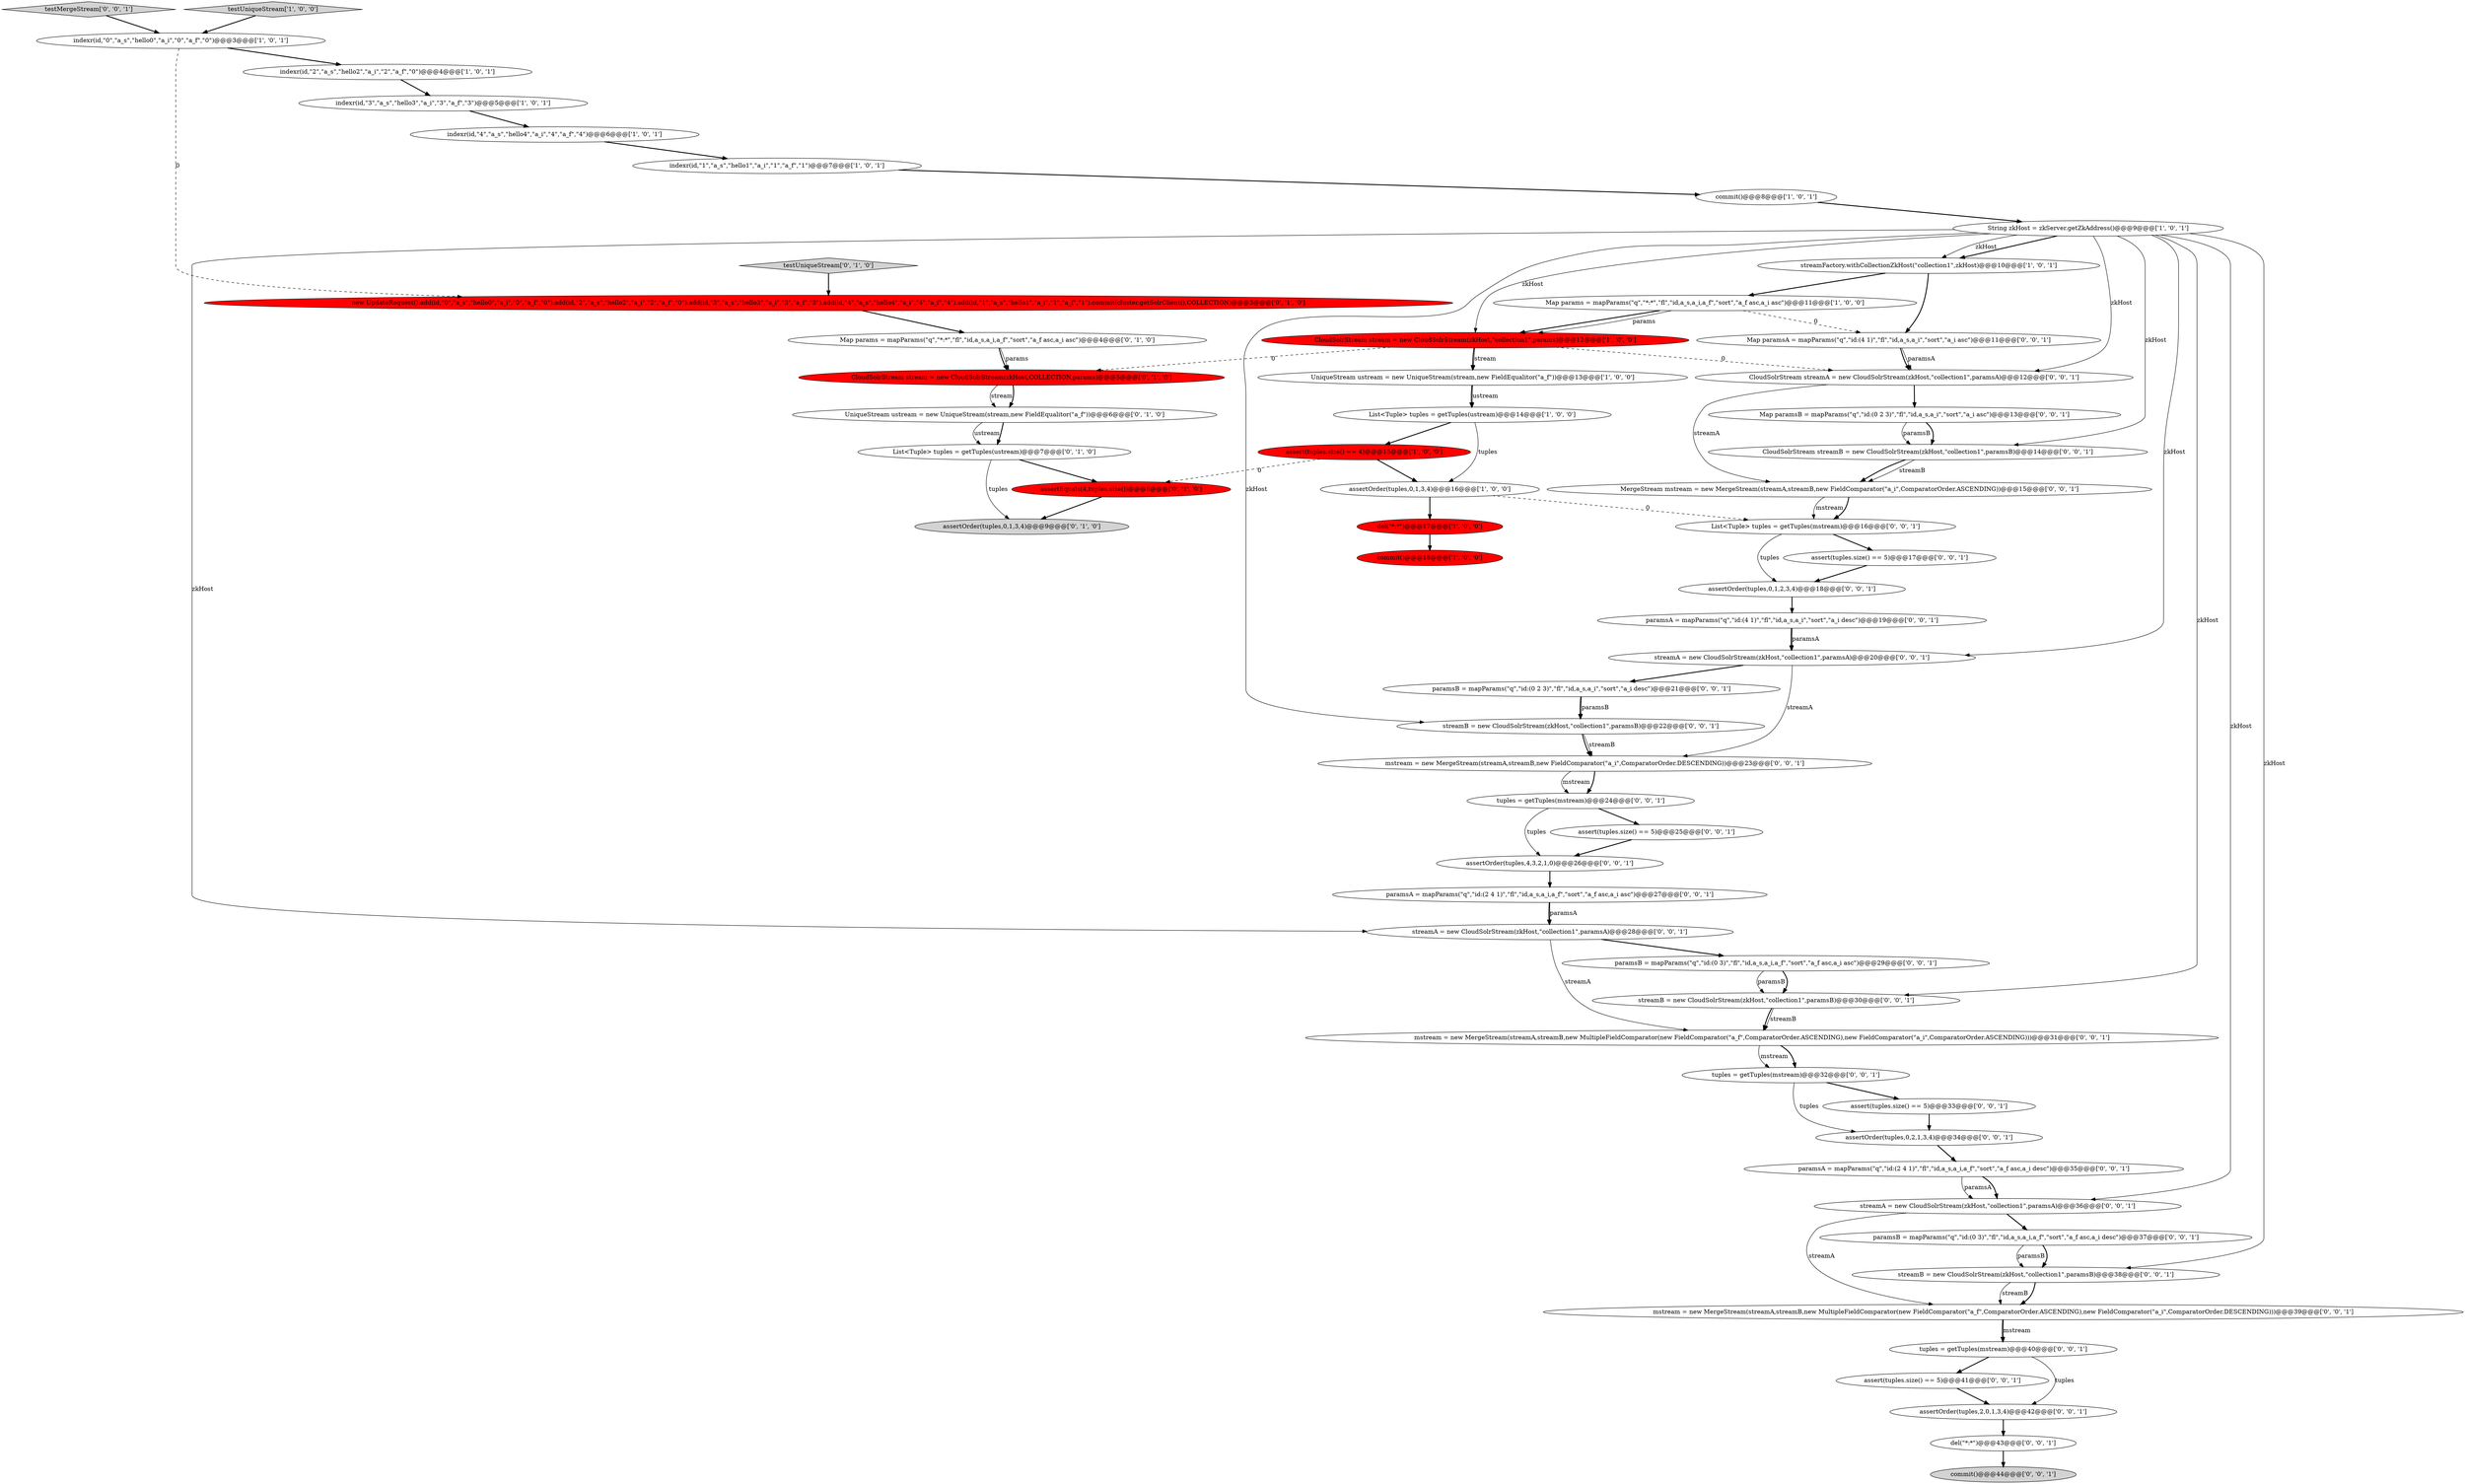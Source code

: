 digraph {
13 [style = filled, label = "commit()@@@8@@@['1', '0', '1']", fillcolor = white, shape = ellipse image = "AAA0AAABBB1BBB"];
59 [style = filled, label = "testMergeStream['0', '0', '1']", fillcolor = lightgray, shape = diamond image = "AAA0AAABBB3BBB"];
27 [style = filled, label = "assert(tuples.size() == 5)@@@41@@@['0', '0', '1']", fillcolor = white, shape = ellipse image = "AAA0AAABBB3BBB"];
55 [style = filled, label = "paramsB = mapParams(\"q\",\"id:(0 2 3)\",\"fl\",\"id,a_s,a_i\",\"sort\",\"a_i desc\")@@@21@@@['0', '0', '1']", fillcolor = white, shape = ellipse image = "AAA0AAABBB3BBB"];
6 [style = filled, label = "streamFactory.withCollectionZkHost(\"collection1\",zkHost)@@@10@@@['1', '0', '1']", fillcolor = white, shape = ellipse image = "AAA0AAABBB1BBB"];
14 [style = filled, label = "indexr(id,\"1\",\"a_s\",\"hello1\",\"a_i\",\"1\",\"a_f\",\"1\")@@@7@@@['1', '0', '1']", fillcolor = white, shape = ellipse image = "AAA0AAABBB1BBB"];
20 [style = filled, label = "CloudSolrStream stream = new CloudSolrStream(zkHost,COLLECTION,params)@@@5@@@['0', '1', '0']", fillcolor = red, shape = ellipse image = "AAA1AAABBB2BBB"];
42 [style = filled, label = "streamA = new CloudSolrStream(zkHost,\"collection1\",paramsA)@@@20@@@['0', '0', '1']", fillcolor = white, shape = ellipse image = "AAA0AAABBB3BBB"];
19 [style = filled, label = "Map params = mapParams(\"q\",\"*:*\",\"fl\",\"id,a_s,a_i,a_f\",\"sort\",\"a_f asc,a_i asc\")@@@4@@@['0', '1', '0']", fillcolor = white, shape = ellipse image = "AAA0AAABBB2BBB"];
29 [style = filled, label = "tuples = getTuples(mstream)@@@24@@@['0', '0', '1']", fillcolor = white, shape = ellipse image = "AAA0AAABBB3BBB"];
47 [style = filled, label = "Map paramsA = mapParams(\"q\",\"id:(4 1)\",\"fl\",\"id,a_s,a_i\",\"sort\",\"a_i asc\")@@@11@@@['0', '0', '1']", fillcolor = white, shape = ellipse image = "AAA0AAABBB3BBB"];
34 [style = filled, label = "streamA = new CloudSolrStream(zkHost,\"collection1\",paramsA)@@@28@@@['0', '0', '1']", fillcolor = white, shape = ellipse image = "AAA0AAABBB3BBB"];
23 [style = filled, label = "List<Tuple> tuples = getTuples(ustream)@@@7@@@['0', '1', '0']", fillcolor = white, shape = ellipse image = "AAA0AAABBB2BBB"];
36 [style = filled, label = "paramsB = mapParams(\"q\",\"id:(0 3)\",\"fl\",\"id,a_s,a_i,a_f\",\"sort\",\"a_f asc,a_i desc\")@@@37@@@['0', '0', '1']", fillcolor = white, shape = ellipse image = "AAA0AAABBB3BBB"];
41 [style = filled, label = "mstream = new MergeStream(streamA,streamB,new MultipleFieldComparator(new FieldComparator(\"a_f\",ComparatorOrder.ASCENDING),new FieldComparator(\"a_i\",ComparatorOrder.ASCENDING)))@@@31@@@['0', '0', '1']", fillcolor = white, shape = ellipse image = "AAA0AAABBB3BBB"];
50 [style = filled, label = "assert(tuples.size() == 5)@@@17@@@['0', '0', '1']", fillcolor = white, shape = ellipse image = "AAA0AAABBB3BBB"];
44 [style = filled, label = "assert(tuples.size() == 5)@@@33@@@['0', '0', '1']", fillcolor = white, shape = ellipse image = "AAA0AAABBB3BBB"];
18 [style = filled, label = "testUniqueStream['0', '1', '0']", fillcolor = lightgray, shape = diamond image = "AAA0AAABBB2BBB"];
45 [style = filled, label = "del(\"*:*\")@@@43@@@['0', '0', '1']", fillcolor = white, shape = ellipse image = "AAA0AAABBB3BBB"];
17 [style = filled, label = "UniqueStream ustream = new UniqueStream(stream,new FieldEqualitor(\"a_f\"))@@@6@@@['0', '1', '0']", fillcolor = white, shape = ellipse image = "AAA0AAABBB2BBB"];
11 [style = filled, label = "CloudSolrStream stream = new CloudSolrStream(zkHost,\"collection1\",params)@@@12@@@['1', '0', '0']", fillcolor = red, shape = ellipse image = "AAA1AAABBB1BBB"];
12 [style = filled, label = "UniqueStream ustream = new UniqueStream(stream,new FieldEqualitor(\"a_f\"))@@@13@@@['1', '0', '0']", fillcolor = white, shape = ellipse image = "AAA0AAABBB1BBB"];
15 [style = filled, label = "indexr(id,\"4\",\"a_s\",\"hello4\",\"a_i\",\"4\",\"a_f\",\"4\")@@@6@@@['1', '0', '1']", fillcolor = white, shape = ellipse image = "AAA0AAABBB1BBB"];
39 [style = filled, label = "Map paramsB = mapParams(\"q\",\"id:(0 2 3)\",\"fl\",\"id,a_s,a_i\",\"sort\",\"a_i asc\")@@@13@@@['0', '0', '1']", fillcolor = white, shape = ellipse image = "AAA0AAABBB3BBB"];
22 [style = filled, label = "assertOrder(tuples,0,1,3,4)@@@9@@@['0', '1', '0']", fillcolor = lightgray, shape = ellipse image = "AAA0AAABBB2BBB"];
7 [style = filled, label = "List<Tuple> tuples = getTuples(ustream)@@@14@@@['1', '0', '0']", fillcolor = white, shape = ellipse image = "AAA0AAABBB1BBB"];
43 [style = filled, label = "streamA = new CloudSolrStream(zkHost,\"collection1\",paramsA)@@@36@@@['0', '0', '1']", fillcolor = white, shape = ellipse image = "AAA0AAABBB3BBB"];
5 [style = filled, label = "assertOrder(tuples,0,1,3,4)@@@16@@@['1', '0', '0']", fillcolor = white, shape = ellipse image = "AAA0AAABBB1BBB"];
24 [style = filled, label = "assertEquals(4,tuples.size())@@@8@@@['0', '1', '0']", fillcolor = red, shape = ellipse image = "AAA1AAABBB2BBB"];
8 [style = filled, label = "assert(tuples.size() == 4)@@@15@@@['1', '0', '0']", fillcolor = red, shape = ellipse image = "AAA1AAABBB1BBB"];
31 [style = filled, label = "streamB = new CloudSolrStream(zkHost,\"collection1\",paramsB)@@@38@@@['0', '0', '1']", fillcolor = white, shape = ellipse image = "AAA0AAABBB3BBB"];
51 [style = filled, label = "paramsA = mapParams(\"q\",\"id:(2 4 1)\",\"fl\",\"id,a_s,a_i,a_f\",\"sort\",\"a_f asc,a_i desc\")@@@35@@@['0', '0', '1']", fillcolor = white, shape = ellipse image = "AAA0AAABBB3BBB"];
56 [style = filled, label = "mstream = new MergeStream(streamA,streamB,new FieldComparator(\"a_i\",ComparatorOrder.DESCENDING))@@@23@@@['0', '0', '1']", fillcolor = white, shape = ellipse image = "AAA0AAABBB3BBB"];
25 [style = filled, label = "streamB = new CloudSolrStream(zkHost,\"collection1\",paramsB)@@@30@@@['0', '0', '1']", fillcolor = white, shape = ellipse image = "AAA0AAABBB3BBB"];
58 [style = filled, label = "commit()@@@44@@@['0', '0', '1']", fillcolor = lightgray, shape = ellipse image = "AAA0AAABBB3BBB"];
0 [style = filled, label = "indexr(id,\"3\",\"a_s\",\"hello3\",\"a_i\",\"3\",\"a_f\",\"3\")@@@5@@@['1', '0', '1']", fillcolor = white, shape = ellipse image = "AAA0AAABBB1BBB"];
10 [style = filled, label = "Map params = mapParams(\"q\",\"*:*\",\"fl\",\"id,a_s,a_i,a_f\",\"sort\",\"a_f asc,a_i asc\")@@@11@@@['1', '0', '0']", fillcolor = white, shape = ellipse image = "AAA0AAABBB1BBB"];
9 [style = filled, label = "del(\"*:*\")@@@17@@@['1', '0', '0']", fillcolor = red, shape = ellipse image = "AAA1AAABBB1BBB"];
46 [style = filled, label = "paramsA = mapParams(\"q\",\"id:(4 1)\",\"fl\",\"id,a_s,a_i\",\"sort\",\"a_i desc\")@@@19@@@['0', '0', '1']", fillcolor = white, shape = ellipse image = "AAA0AAABBB3BBB"];
54 [style = filled, label = "assertOrder(tuples,0,2,1,3,4)@@@34@@@['0', '0', '1']", fillcolor = white, shape = ellipse image = "AAA0AAABBB3BBB"];
2 [style = filled, label = "String zkHost = zkServer.getZkAddress()@@@9@@@['1', '0', '1']", fillcolor = white, shape = ellipse image = "AAA0AAABBB1BBB"];
33 [style = filled, label = "List<Tuple> tuples = getTuples(mstream)@@@16@@@['0', '0', '1']", fillcolor = white, shape = ellipse image = "AAA0AAABBB3BBB"];
21 [style = filled, label = "new UpdateRequest().add(id,\"0\",\"a_s\",\"hello0\",\"a_i\",\"0\",\"a_f\",\"0\").add(id,\"2\",\"a_s\",\"hello2\",\"a_i\",\"2\",\"a_f\",\"0\").add(id,\"3\",\"a_s\",\"hello3\",\"a_i\",\"3\",\"a_f\",\"3\").add(id,\"4\",\"a_s\",\"hello4\",\"a_i\",\"4\",\"a_f\",\"4\").add(id,\"1\",\"a_s\",\"hello1\",\"a_i\",\"1\",\"a_f\",\"1\").commit(cluster.getSolrClient(),COLLECTION)@@@3@@@['0', '1', '0']", fillcolor = red, shape = ellipse image = "AAA1AAABBB2BBB"];
57 [style = filled, label = "assert(tuples.size() == 5)@@@25@@@['0', '0', '1']", fillcolor = white, shape = ellipse image = "AAA0AAABBB3BBB"];
3 [style = filled, label = "commit()@@@18@@@['1', '0', '0']", fillcolor = red, shape = ellipse image = "AAA1AAABBB1BBB"];
53 [style = filled, label = "streamB = new CloudSolrStream(zkHost,\"collection1\",paramsB)@@@22@@@['0', '0', '1']", fillcolor = white, shape = ellipse image = "AAA0AAABBB3BBB"];
38 [style = filled, label = "CloudSolrStream streamA = new CloudSolrStream(zkHost,\"collection1\",paramsA)@@@12@@@['0', '0', '1']", fillcolor = white, shape = ellipse image = "AAA0AAABBB3BBB"];
35 [style = filled, label = "assertOrder(tuples,2,0,1,3,4)@@@42@@@['0', '0', '1']", fillcolor = white, shape = ellipse image = "AAA0AAABBB3BBB"];
52 [style = filled, label = "assertOrder(tuples,0,1,2,3,4)@@@18@@@['0', '0', '1']", fillcolor = white, shape = ellipse image = "AAA0AAABBB3BBB"];
26 [style = filled, label = "tuples = getTuples(mstream)@@@40@@@['0', '0', '1']", fillcolor = white, shape = ellipse image = "AAA0AAABBB3BBB"];
32 [style = filled, label = "mstream = new MergeStream(streamA,streamB,new MultipleFieldComparator(new FieldComparator(\"a_f\",ComparatorOrder.ASCENDING),new FieldComparator(\"a_i\",ComparatorOrder.DESCENDING)))@@@39@@@['0', '0', '1']", fillcolor = white, shape = ellipse image = "AAA0AAABBB3BBB"];
49 [style = filled, label = "CloudSolrStream streamB = new CloudSolrStream(zkHost,\"collection1\",paramsB)@@@14@@@['0', '0', '1']", fillcolor = white, shape = ellipse image = "AAA0AAABBB3BBB"];
30 [style = filled, label = "paramsA = mapParams(\"q\",\"id:(2 4 1)\",\"fl\",\"id,a_s,a_i,a_f\",\"sort\",\"a_f asc,a_i asc\")@@@27@@@['0', '0', '1']", fillcolor = white, shape = ellipse image = "AAA0AAABBB3BBB"];
37 [style = filled, label = "tuples = getTuples(mstream)@@@32@@@['0', '0', '1']", fillcolor = white, shape = ellipse image = "AAA0AAABBB3BBB"];
40 [style = filled, label = "MergeStream mstream = new MergeStream(streamA,streamB,new FieldComparator(\"a_i\",ComparatorOrder.ASCENDING))@@@15@@@['0', '0', '1']", fillcolor = white, shape = ellipse image = "AAA0AAABBB3BBB"];
48 [style = filled, label = "paramsB = mapParams(\"q\",\"id:(0 3)\",\"fl\",\"id,a_s,a_i,a_f\",\"sort\",\"a_f asc,a_i asc\")@@@29@@@['0', '0', '1']", fillcolor = white, shape = ellipse image = "AAA0AAABBB3BBB"];
4 [style = filled, label = "indexr(id,\"0\",\"a_s\",\"hello0\",\"a_i\",\"0\",\"a_f\",\"0\")@@@3@@@['1', '0', '1']", fillcolor = white, shape = ellipse image = "AAA0AAABBB1BBB"];
28 [style = filled, label = "assertOrder(tuples,4,3,2,1,0)@@@26@@@['0', '0', '1']", fillcolor = white, shape = ellipse image = "AAA0AAABBB3BBB"];
1 [style = filled, label = "testUniqueStream['1', '0', '0']", fillcolor = lightgray, shape = diamond image = "AAA0AAABBB1BBB"];
16 [style = filled, label = "indexr(id,\"2\",\"a_s\",\"hello2\",\"a_i\",\"2\",\"a_f\",\"0\")@@@4@@@['1', '0', '1']", fillcolor = white, shape = ellipse image = "AAA0AAABBB1BBB"];
56->29 [style = bold, label=""];
16->0 [style = bold, label=""];
11->20 [style = dashed, label="0"];
5->9 [style = bold, label=""];
17->23 [style = solid, label="ustream"];
2->6 [style = bold, label=""];
2->49 [style = solid, label="zkHost"];
7->5 [style = solid, label="tuples"];
51->43 [style = solid, label="paramsA"];
7->8 [style = bold, label=""];
38->39 [style = bold, label=""];
12->7 [style = bold, label=""];
0->15 [style = bold, label=""];
2->53 [style = solid, label="zkHost"];
39->49 [style = bold, label=""];
30->34 [style = solid, label="paramsA"];
35->45 [style = bold, label=""];
34->41 [style = solid, label="streamA"];
49->40 [style = bold, label=""];
4->16 [style = bold, label=""];
2->38 [style = solid, label="zkHost"];
10->11 [style = bold, label=""];
46->42 [style = bold, label=""];
1->4 [style = bold, label=""];
21->19 [style = bold, label=""];
28->30 [style = bold, label=""];
34->48 [style = bold, label=""];
19->20 [style = bold, label=""];
36->31 [style = bold, label=""];
41->37 [style = bold, label=""];
40->33 [style = solid, label="mstream"];
59->4 [style = bold, label=""];
11->12 [style = bold, label=""];
30->34 [style = bold, label=""];
2->34 [style = solid, label="zkHost"];
56->29 [style = solid, label="mstream"];
33->50 [style = bold, label=""];
32->26 [style = bold, label=""];
26->27 [style = bold, label=""];
5->33 [style = dashed, label="0"];
2->42 [style = solid, label="zkHost"];
53->56 [style = bold, label=""];
20->17 [style = solid, label="stream"];
53->56 [style = solid, label="streamB"];
29->57 [style = bold, label=""];
6->47 [style = bold, label=""];
49->40 [style = solid, label="streamB"];
44->54 [style = bold, label=""];
19->20 [style = solid, label="params"];
52->46 [style = bold, label=""];
32->26 [style = solid, label="mstream"];
15->14 [style = bold, label=""];
25->41 [style = solid, label="streamB"];
55->53 [style = solid, label="paramsB"];
25->41 [style = bold, label=""];
31->32 [style = bold, label=""];
43->36 [style = bold, label=""];
12->7 [style = solid, label="ustream"];
39->49 [style = solid, label="paramsB"];
41->37 [style = solid, label="mstream"];
38->40 [style = solid, label="streamA"];
2->11 [style = solid, label="zkHost"];
42->55 [style = bold, label=""];
4->21 [style = dashed, label="0"];
17->23 [style = bold, label=""];
27->35 [style = bold, label=""];
45->58 [style = bold, label=""];
2->6 [style = solid, label="zkHost"];
40->33 [style = bold, label=""];
36->31 [style = solid, label="paramsB"];
46->42 [style = solid, label="paramsA"];
6->10 [style = bold, label=""];
37->44 [style = bold, label=""];
9->3 [style = bold, label=""];
51->43 [style = bold, label=""];
14->13 [style = bold, label=""];
18->21 [style = bold, label=""];
13->2 [style = bold, label=""];
54->51 [style = bold, label=""];
20->17 [style = bold, label=""];
57->28 [style = bold, label=""];
29->28 [style = solid, label="tuples"];
31->32 [style = solid, label="streamB"];
47->38 [style = solid, label="paramsA"];
8->24 [style = dashed, label="0"];
42->56 [style = solid, label="streamA"];
24->22 [style = bold, label=""];
47->38 [style = bold, label=""];
50->52 [style = bold, label=""];
11->38 [style = dashed, label="0"];
23->24 [style = bold, label=""];
2->25 [style = solid, label="zkHost"];
8->5 [style = bold, label=""];
23->22 [style = solid, label="tuples"];
10->11 [style = solid, label="params"];
26->35 [style = solid, label="tuples"];
11->12 [style = solid, label="stream"];
55->53 [style = bold, label=""];
2->43 [style = solid, label="zkHost"];
48->25 [style = bold, label=""];
48->25 [style = solid, label="paramsB"];
33->52 [style = solid, label="tuples"];
43->32 [style = solid, label="streamA"];
2->31 [style = solid, label="zkHost"];
10->47 [style = dashed, label="0"];
37->54 [style = solid, label="tuples"];
}
